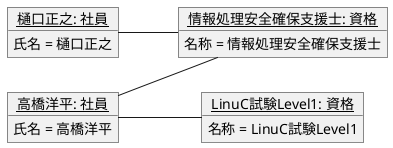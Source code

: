 @startuml 資格取得のオブジェクト図
left to right direction
object "<u>高橋洋平: 社員</u>" as employee1 {
氏名 = 高橋洋平
}
object "<u>樋口正之: 社員</u>" as employee2 {
氏名 = 樋口正之
}
object "<u>情報処理安全確保支援士: 資格</u>" as qual1 {
名称 = 情報処理安全確保支援士
}
object "<u>LinuC試験Level1: 資格</u>" as qual2 {
名称 = LinuC試験Level1
}

employee1 -- qual1
employee2 -- qual1
employee1 -- qual2

@enduml